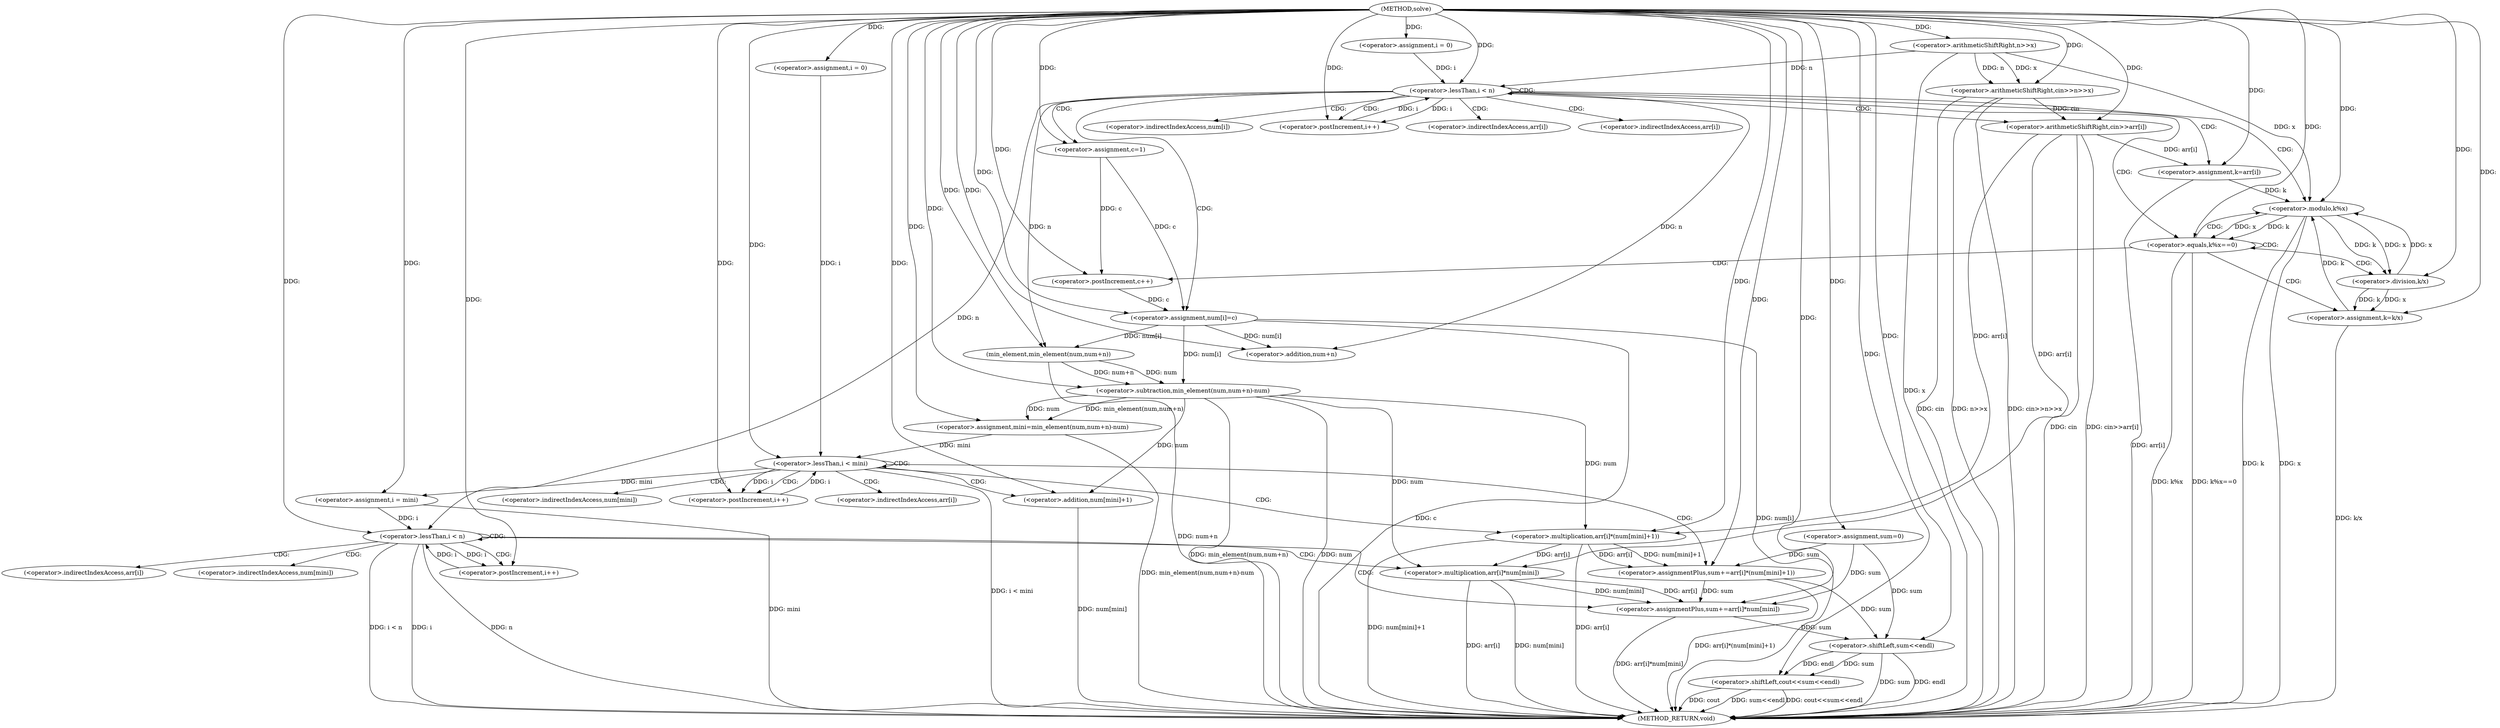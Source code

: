 digraph "solve" {  
"1000106" [label = "(METHOD,solve)" ]
"1000223" [label = "(METHOD_RETURN,void)" ]
"1000110" [label = "(<operator>.arithmeticShiftRight,cin>>n>>x)" ]
"1000163" [label = "(<operator>.assignment,mini=min_element(num,num+n)-num)" ]
"1000173" [label = "(<operator>.assignment,sum=0)" ]
"1000218" [label = "(<operator>.shiftLeft,cout<<sum<<endl)" ]
"1000119" [label = "(<operator>.assignment,i = 0)" ]
"1000122" [label = "(<operator>.lessThan,i < n)" ]
"1000125" [label = "(<operator>.postIncrement,i++)" ]
"1000178" [label = "(<operator>.assignment,i = 0)" ]
"1000181" [label = "(<operator>.lessThan,i < mini)" ]
"1000184" [label = "(<operator>.postIncrement,i++)" ]
"1000200" [label = "(<operator>.assignment,i = mini)" ]
"1000203" [label = "(<operator>.lessThan,i < n)" ]
"1000206" [label = "(<operator>.postIncrement,i++)" ]
"1000112" [label = "(<operator>.arithmeticShiftRight,n>>x)" ]
"1000128" [label = "(<operator>.arithmeticShiftRight,cin>>arr[i])" ]
"1000134" [label = "(<operator>.assignment,k=arr[i])" ]
"1000140" [label = "(<operator>.assignment,c=1)" ]
"1000157" [label = "(<operator>.assignment,num[i]=c)" ]
"1000165" [label = "(<operator>.subtraction,min_element(num,num+n)-num)" ]
"1000187" [label = "(<operator>.assignmentPlus,sum+=arr[i]*(num[mini]+1))" ]
"1000209" [label = "(<operator>.assignmentPlus,sum+=arr[i]*num[mini])" ]
"1000220" [label = "(<operator>.shiftLeft,sum<<endl)" ]
"1000144" [label = "(<operator>.equals,k%x==0)" ]
"1000166" [label = "(min_element,min_element(num,num+n))" ]
"1000150" [label = "(<operator>.postIncrement,c++)" ]
"1000152" [label = "(<operator>.assignment,k=k/x)" ]
"1000168" [label = "(<operator>.addition,num+n)" ]
"1000189" [label = "(<operator>.multiplication,arr[i]*(num[mini]+1))" ]
"1000211" [label = "(<operator>.multiplication,arr[i]*num[mini])" ]
"1000145" [label = "(<operator>.modulo,k%x)" ]
"1000193" [label = "(<operator>.addition,num[mini]+1)" ]
"1000154" [label = "(<operator>.division,k/x)" ]
"1000130" [label = "(<operator>.indirectIndexAccess,arr[i])" ]
"1000136" [label = "(<operator>.indirectIndexAccess,arr[i])" ]
"1000158" [label = "(<operator>.indirectIndexAccess,num[i])" ]
"1000190" [label = "(<operator>.indirectIndexAccess,arr[i])" ]
"1000212" [label = "(<operator>.indirectIndexAccess,arr[i])" ]
"1000215" [label = "(<operator>.indirectIndexAccess,num[mini])" ]
"1000194" [label = "(<operator>.indirectIndexAccess,num[mini])" ]
  "1000110" -> "1000223"  [ label = "DDG: cin"] 
  "1000112" -> "1000223"  [ label = "DDG: x"] 
  "1000110" -> "1000223"  [ label = "DDG: n>>x"] 
  "1000110" -> "1000223"  [ label = "DDG: cin>>n>>x"] 
  "1000166" -> "1000223"  [ label = "DDG: num+n"] 
  "1000165" -> "1000223"  [ label = "DDG: min_element(num,num+n)"] 
  "1000165" -> "1000223"  [ label = "DDG: num"] 
  "1000163" -> "1000223"  [ label = "DDG: min_element(num,num+n)-num"] 
  "1000181" -> "1000223"  [ label = "DDG: i < mini"] 
  "1000200" -> "1000223"  [ label = "DDG: mini"] 
  "1000203" -> "1000223"  [ label = "DDG: i"] 
  "1000203" -> "1000223"  [ label = "DDG: n"] 
  "1000203" -> "1000223"  [ label = "DDG: i < n"] 
  "1000220" -> "1000223"  [ label = "DDG: sum"] 
  "1000218" -> "1000223"  [ label = "DDG: sum<<endl"] 
  "1000218" -> "1000223"  [ label = "DDG: cout<<sum<<endl"] 
  "1000211" -> "1000223"  [ label = "DDG: arr[i]"] 
  "1000211" -> "1000223"  [ label = "DDG: num[mini]"] 
  "1000209" -> "1000223"  [ label = "DDG: arr[i]*num[mini]"] 
  "1000189" -> "1000223"  [ label = "DDG: arr[i]"] 
  "1000193" -> "1000223"  [ label = "DDG: num[mini]"] 
  "1000189" -> "1000223"  [ label = "DDG: num[mini]+1"] 
  "1000187" -> "1000223"  [ label = "DDG: arr[i]*(num[mini]+1)"] 
  "1000128" -> "1000223"  [ label = "DDG: cin"] 
  "1000128" -> "1000223"  [ label = "DDG: cin>>arr[i]"] 
  "1000134" -> "1000223"  [ label = "DDG: arr[i]"] 
  "1000145" -> "1000223"  [ label = "DDG: k"] 
  "1000145" -> "1000223"  [ label = "DDG: x"] 
  "1000144" -> "1000223"  [ label = "DDG: k%x"] 
  "1000144" -> "1000223"  [ label = "DDG: k%x==0"] 
  "1000157" -> "1000223"  [ label = "DDG: num[i]"] 
  "1000157" -> "1000223"  [ label = "DDG: c"] 
  "1000152" -> "1000223"  [ label = "DDG: k/x"] 
  "1000218" -> "1000223"  [ label = "DDG: cout"] 
  "1000220" -> "1000223"  [ label = "DDG: endl"] 
  "1000165" -> "1000163"  [ label = "DDG: num"] 
  "1000165" -> "1000163"  [ label = "DDG: min_element(num,num+n)"] 
  "1000106" -> "1000173"  [ label = "DDG: "] 
  "1000106" -> "1000110"  [ label = "DDG: "] 
  "1000112" -> "1000110"  [ label = "DDG: n"] 
  "1000112" -> "1000110"  [ label = "DDG: x"] 
  "1000106" -> "1000119"  [ label = "DDG: "] 
  "1000106" -> "1000163"  [ label = "DDG: "] 
  "1000106" -> "1000178"  [ label = "DDG: "] 
  "1000181" -> "1000200"  [ label = "DDG: mini"] 
  "1000106" -> "1000200"  [ label = "DDG: "] 
  "1000106" -> "1000218"  [ label = "DDG: "] 
  "1000220" -> "1000218"  [ label = "DDG: endl"] 
  "1000220" -> "1000218"  [ label = "DDG: sum"] 
  "1000106" -> "1000112"  [ label = "DDG: "] 
  "1000119" -> "1000122"  [ label = "DDG: i"] 
  "1000125" -> "1000122"  [ label = "DDG: i"] 
  "1000106" -> "1000122"  [ label = "DDG: "] 
  "1000112" -> "1000122"  [ label = "DDG: n"] 
  "1000122" -> "1000125"  [ label = "DDG: i"] 
  "1000106" -> "1000125"  [ label = "DDG: "] 
  "1000128" -> "1000134"  [ label = "DDG: arr[i]"] 
  "1000106" -> "1000140"  [ label = "DDG: "] 
  "1000140" -> "1000157"  [ label = "DDG: c"] 
  "1000150" -> "1000157"  [ label = "DDG: c"] 
  "1000106" -> "1000157"  [ label = "DDG: "] 
  "1000166" -> "1000165"  [ label = "DDG: num+n"] 
  "1000166" -> "1000165"  [ label = "DDG: num"] 
  "1000157" -> "1000165"  [ label = "DDG: num[i]"] 
  "1000106" -> "1000165"  [ label = "DDG: "] 
  "1000178" -> "1000181"  [ label = "DDG: i"] 
  "1000184" -> "1000181"  [ label = "DDG: i"] 
  "1000106" -> "1000181"  [ label = "DDG: "] 
  "1000163" -> "1000181"  [ label = "DDG: mini"] 
  "1000181" -> "1000184"  [ label = "DDG: i"] 
  "1000106" -> "1000184"  [ label = "DDG: "] 
  "1000189" -> "1000187"  [ label = "DDG: num[mini]+1"] 
  "1000189" -> "1000187"  [ label = "DDG: arr[i]"] 
  "1000200" -> "1000203"  [ label = "DDG: i"] 
  "1000206" -> "1000203"  [ label = "DDG: i"] 
  "1000106" -> "1000203"  [ label = "DDG: "] 
  "1000122" -> "1000203"  [ label = "DDG: n"] 
  "1000203" -> "1000206"  [ label = "DDG: i"] 
  "1000106" -> "1000206"  [ label = "DDG: "] 
  "1000211" -> "1000209"  [ label = "DDG: num[mini]"] 
  "1000211" -> "1000209"  [ label = "DDG: arr[i]"] 
  "1000173" -> "1000220"  [ label = "DDG: sum"] 
  "1000209" -> "1000220"  [ label = "DDG: sum"] 
  "1000187" -> "1000220"  [ label = "DDG: sum"] 
  "1000106" -> "1000220"  [ label = "DDG: "] 
  "1000110" -> "1000128"  [ label = "DDG: cin"] 
  "1000106" -> "1000128"  [ label = "DDG: "] 
  "1000106" -> "1000134"  [ label = "DDG: "] 
  "1000157" -> "1000166"  [ label = "DDG: num[i]"] 
  "1000106" -> "1000166"  [ label = "DDG: "] 
  "1000122" -> "1000166"  [ label = "DDG: n"] 
  "1000173" -> "1000187"  [ label = "DDG: sum"] 
  "1000106" -> "1000187"  [ label = "DDG: "] 
  "1000173" -> "1000209"  [ label = "DDG: sum"] 
  "1000187" -> "1000209"  [ label = "DDG: sum"] 
  "1000106" -> "1000209"  [ label = "DDG: "] 
  "1000145" -> "1000144"  [ label = "DDG: k"] 
  "1000145" -> "1000144"  [ label = "DDG: x"] 
  "1000106" -> "1000144"  [ label = "DDG: "] 
  "1000154" -> "1000152"  [ label = "DDG: k"] 
  "1000154" -> "1000152"  [ label = "DDG: x"] 
  "1000157" -> "1000168"  [ label = "DDG: num[i]"] 
  "1000106" -> "1000168"  [ label = "DDG: "] 
  "1000122" -> "1000168"  [ label = "DDG: n"] 
  "1000128" -> "1000189"  [ label = "DDG: arr[i]"] 
  "1000106" -> "1000189"  [ label = "DDG: "] 
  "1000165" -> "1000189"  [ label = "DDG: num"] 
  "1000189" -> "1000211"  [ label = "DDG: arr[i]"] 
  "1000128" -> "1000211"  [ label = "DDG: arr[i]"] 
  "1000165" -> "1000211"  [ label = "DDG: num"] 
  "1000134" -> "1000145"  [ label = "DDG: k"] 
  "1000152" -> "1000145"  [ label = "DDG: k"] 
  "1000106" -> "1000145"  [ label = "DDG: "] 
  "1000112" -> "1000145"  [ label = "DDG: x"] 
  "1000154" -> "1000145"  [ label = "DDG: x"] 
  "1000140" -> "1000150"  [ label = "DDG: c"] 
  "1000106" -> "1000150"  [ label = "DDG: "] 
  "1000106" -> "1000152"  [ label = "DDG: "] 
  "1000165" -> "1000193"  [ label = "DDG: num"] 
  "1000106" -> "1000193"  [ label = "DDG: "] 
  "1000145" -> "1000154"  [ label = "DDG: k"] 
  "1000106" -> "1000154"  [ label = "DDG: "] 
  "1000145" -> "1000154"  [ label = "DDG: x"] 
  "1000122" -> "1000125"  [ label = "CDG: "] 
  "1000122" -> "1000128"  [ label = "CDG: "] 
  "1000122" -> "1000136"  [ label = "CDG: "] 
  "1000122" -> "1000144"  [ label = "CDG: "] 
  "1000122" -> "1000157"  [ label = "CDG: "] 
  "1000122" -> "1000122"  [ label = "CDG: "] 
  "1000122" -> "1000158"  [ label = "CDG: "] 
  "1000122" -> "1000145"  [ label = "CDG: "] 
  "1000122" -> "1000130"  [ label = "CDG: "] 
  "1000122" -> "1000140"  [ label = "CDG: "] 
  "1000122" -> "1000134"  [ label = "CDG: "] 
  "1000181" -> "1000189"  [ label = "CDG: "] 
  "1000181" -> "1000190"  [ label = "CDG: "] 
  "1000181" -> "1000193"  [ label = "CDG: "] 
  "1000181" -> "1000194"  [ label = "CDG: "] 
  "1000181" -> "1000184"  [ label = "CDG: "] 
  "1000181" -> "1000187"  [ label = "CDG: "] 
  "1000181" -> "1000181"  [ label = "CDG: "] 
  "1000203" -> "1000211"  [ label = "CDG: "] 
  "1000203" -> "1000212"  [ label = "CDG: "] 
  "1000203" -> "1000215"  [ label = "CDG: "] 
  "1000203" -> "1000206"  [ label = "CDG: "] 
  "1000203" -> "1000203"  [ label = "CDG: "] 
  "1000203" -> "1000209"  [ label = "CDG: "] 
  "1000144" -> "1000152"  [ label = "CDG: "] 
  "1000144" -> "1000150"  [ label = "CDG: "] 
  "1000144" -> "1000144"  [ label = "CDG: "] 
  "1000144" -> "1000154"  [ label = "CDG: "] 
  "1000144" -> "1000145"  [ label = "CDG: "] 
}
